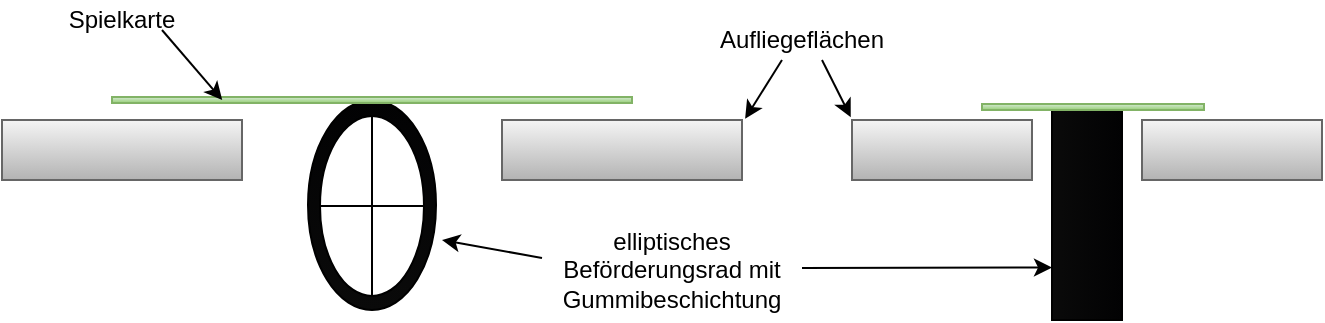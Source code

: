 <mxfile version="10.6.7" type="github"><diagram id="_eZzJPuNLymFFOAASJKx" name="Page-1"><mxGraphModel dx="1522" dy="775" grid="1" gridSize="10" guides="1" tooltips="1" connect="1" arrows="1" fold="1" page="1" pageScale="1" pageWidth="827" pageHeight="1169" math="0" shadow="0"><root><mxCell id="0"/><mxCell id="1" parent="0"/><mxCell id="oSL-wmg4C-p_nEuxCcqO-1" value="" style="ellipse;whiteSpace=wrap;html=1;glass=0;comic=0;fillColor=#020203;gradientColor=#0A0A0A;" vertex="1" parent="1"><mxGeometry x="233" y="110" width="64" height="105" as="geometry"/></mxCell><mxCell id="oSL-wmg4C-p_nEuxCcqO-2" value="" style="rounded=0;whiteSpace=wrap;html=1;fillColor=#f5f5f5;strokeColor=#666666;gradientColor=#b3b3b3;comic=0;glass=0;" vertex="1" parent="1"><mxGeometry x="80" y="120" width="120" height="30" as="geometry"/></mxCell><mxCell id="oSL-wmg4C-p_nEuxCcqO-3" value="" style="rounded=0;whiteSpace=wrap;html=1;fillColor=#f5f5f5;strokeColor=#666666;gradientColor=#b3b3b3;comic=0;glass=0;" vertex="1" parent="1"><mxGeometry x="330" y="120" width="120" height="30" as="geometry"/></mxCell><mxCell id="oSL-wmg4C-p_nEuxCcqO-4" value="" style="rounded=0;whiteSpace=wrap;html=1;glass=0;comic=0;fillColor=#f5f5f5;gradientColor=#b3b3b3;strokeColor=#666666;" vertex="1" parent="1"><mxGeometry x="505" y="120" width="90" height="30" as="geometry"/></mxCell><mxCell id="oSL-wmg4C-p_nEuxCcqO-5" value="" style="rounded=0;whiteSpace=wrap;html=1;glass=0;comic=0;fillColor=#f5f5f5;gradientColor=#b3b3b3;strokeColor=#666666;" vertex="1" parent="1"><mxGeometry x="650" y="120" width="90" height="30" as="geometry"/></mxCell><mxCell id="oSL-wmg4C-p_nEuxCcqO-6" value="" style="rounded=0;whiteSpace=wrap;html=1;glass=0;comic=0;fillColor=#020203;gradientColor=#0A0A0A;rotation=90;" vertex="1" parent="1"><mxGeometry x="570" y="150" width="105" height="35" as="geometry"/></mxCell><mxCell id="oSL-wmg4C-p_nEuxCcqO-7" value="" style="rounded=0;whiteSpace=wrap;html=1;glass=0;comic=0;fillColor=#d5e8d4;gradientColor=#97d077;strokeColor=#82b366;" vertex="1" parent="1"><mxGeometry x="135" y="108.5" width="260" height="3" as="geometry"/></mxCell><mxCell id="oSL-wmg4C-p_nEuxCcqO-8" value="" style="rounded=0;whiteSpace=wrap;html=1;glass=0;comic=0;fillColor=#d5e8d4;gradientColor=#97d077;strokeColor=#82b366;" vertex="1" parent="1"><mxGeometry x="570" y="112" width="111" height="3" as="geometry"/></mxCell><mxCell id="oSL-wmg4C-p_nEuxCcqO-9" value="" style="endArrow=classic;html=1;" edge="1" parent="1"><mxGeometry width="50" height="50" relative="1" as="geometry"><mxPoint x="350" y="189" as="sourcePoint"/><mxPoint x="300" y="180" as="targetPoint"/><Array as="points"/></mxGeometry></mxCell><mxCell id="oSL-wmg4C-p_nEuxCcqO-10" value="elliptisches Beförderungsrad mit Gummibeschichtung" style="text;html=1;strokeColor=none;fillColor=none;align=center;verticalAlign=middle;whiteSpace=wrap;rounded=0;glass=0;comic=0;" vertex="1" parent="1"><mxGeometry x="395" y="185" width="40" height="20" as="geometry"/></mxCell><mxCell id="oSL-wmg4C-p_nEuxCcqO-11" value="Spielkarte" style="text;html=1;strokeColor=none;fillColor=none;align=center;verticalAlign=middle;whiteSpace=wrap;rounded=0;glass=0;comic=0;" vertex="1" parent="1"><mxGeometry x="120" y="60" width="40" height="20" as="geometry"/></mxCell><mxCell id="oSL-wmg4C-p_nEuxCcqO-12" value="" style="endArrow=classic;html=1;entryX=0.75;entryY=1;entryDx=0;entryDy=0;" edge="1" parent="1" target="oSL-wmg4C-p_nEuxCcqO-6"><mxGeometry width="50" height="50" relative="1" as="geometry"><mxPoint x="480" y="194" as="sourcePoint"/><mxPoint x="250" y="210" as="targetPoint"/></mxGeometry></mxCell><mxCell id="oSL-wmg4C-p_nEuxCcqO-13" value="" style="endArrow=classic;html=1;exitX=1;exitY=0.75;exitDx=0;exitDy=0;entryX=0.212;entryY=0.5;entryDx=0;entryDy=0;entryPerimeter=0;" edge="1" parent="1" source="oSL-wmg4C-p_nEuxCcqO-11" target="oSL-wmg4C-p_nEuxCcqO-7"><mxGeometry width="50" height="50" relative="1" as="geometry"><mxPoint x="180" y="110" as="sourcePoint"/><mxPoint x="230" y="60" as="targetPoint"/></mxGeometry></mxCell><mxCell id="oSL-wmg4C-p_nEuxCcqO-14" value="" style="endArrow=classic;html=1;entryX=1.013;entryY=-0.02;entryDx=0;entryDy=0;entryPerimeter=0;" edge="1" parent="1" target="oSL-wmg4C-p_nEuxCcqO-3"><mxGeometry width="50" height="50" relative="1" as="geometry"><mxPoint x="470" y="90" as="sourcePoint"/><mxPoint x="480" y="180" as="targetPoint"/></mxGeometry></mxCell><mxCell id="oSL-wmg4C-p_nEuxCcqO-15" value="" style="endArrow=classic;html=1;entryX=-0.007;entryY=-0.047;entryDx=0;entryDy=0;entryPerimeter=0;" edge="1" parent="1" target="oSL-wmg4C-p_nEuxCcqO-4"><mxGeometry width="50" height="50" relative="1" as="geometry"><mxPoint x="490" y="90" as="sourcePoint"/><mxPoint x="462" y="129" as="targetPoint"/></mxGeometry></mxCell><mxCell id="oSL-wmg4C-p_nEuxCcqO-16" value="Aufliegeflächen" style="text;html=1;strokeColor=none;fillColor=none;align=center;verticalAlign=middle;whiteSpace=wrap;rounded=0;glass=0;comic=0;" vertex="1" parent="1"><mxGeometry x="460" y="70" width="40" height="20" as="geometry"/></mxCell><mxCell id="oSL-wmg4C-p_nEuxCcqO-17" value="" style="ellipse;whiteSpace=wrap;html=1;glass=0;comic=0;rotation=90;" vertex="1" parent="1"><mxGeometry x="220" y="137" width="90" height="52" as="geometry"/></mxCell><mxCell id="oSL-wmg4C-p_nEuxCcqO-18" value="" style="endArrow=none;html=1;entryX=0;entryY=0.5;entryDx=0;entryDy=0;exitX=1;exitY=0.5;exitDx=0;exitDy=0;" edge="1" parent="1" source="oSL-wmg4C-p_nEuxCcqO-17" target="oSL-wmg4C-p_nEuxCcqO-17"><mxGeometry width="50" height="50" relative="1" as="geometry"><mxPoint x="170" y="280" as="sourcePoint"/><mxPoint x="220" y="230" as="targetPoint"/></mxGeometry></mxCell><mxCell id="oSL-wmg4C-p_nEuxCcqO-19" value="" style="endArrow=none;html=1;entryX=0.5;entryY=1;entryDx=0;entryDy=0;exitX=0.5;exitY=0;exitDx=0;exitDy=0;" edge="1" parent="1" source="oSL-wmg4C-p_nEuxCcqO-17" target="oSL-wmg4C-p_nEuxCcqO-17"><mxGeometry width="50" height="50" relative="1" as="geometry"><mxPoint x="275" y="218" as="sourcePoint"/><mxPoint x="275" y="128" as="targetPoint"/></mxGeometry></mxCell></root></mxGraphModel></diagram></mxfile>
